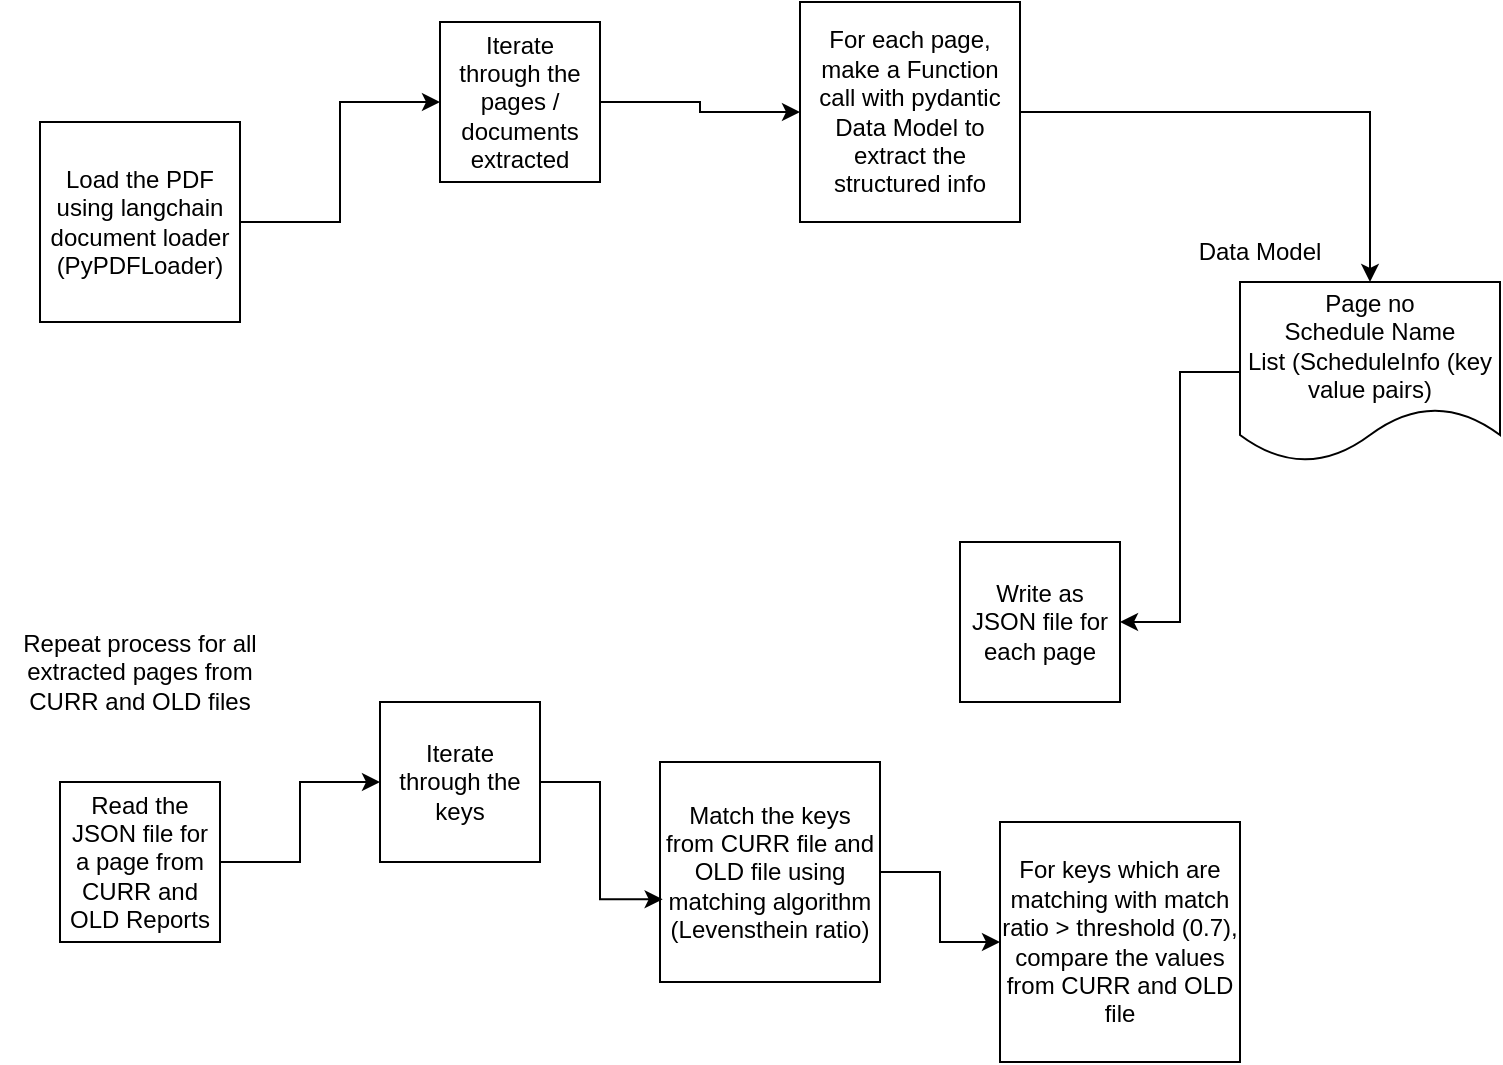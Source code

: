 <mxfile version="21.8.2" type="device">
  <diagram name="Page-1" id="7ZCabYRjPXwKtwF-fzaU">
    <mxGraphModel dx="786" dy="425" grid="1" gridSize="10" guides="1" tooltips="1" connect="1" arrows="1" fold="1" page="1" pageScale="1" pageWidth="850" pageHeight="1100" math="0" shadow="0">
      <root>
        <mxCell id="0" />
        <mxCell id="1" parent="0" />
        <mxCell id="OFgqKGGkOjVv8dCtBhfY-7" style="edgeStyle=orthogonalEdgeStyle;rounded=0;orthogonalLoop=1;jettySize=auto;html=1;entryX=0;entryY=0.5;entryDx=0;entryDy=0;" edge="1" parent="1" source="OFgqKGGkOjVv8dCtBhfY-1" target="OFgqKGGkOjVv8dCtBhfY-2">
          <mxGeometry relative="1" as="geometry" />
        </mxCell>
        <mxCell id="OFgqKGGkOjVv8dCtBhfY-1" value="Load the PDF using langchain document loader (PyPDFLoader)" style="whiteSpace=wrap;html=1;aspect=fixed;" vertex="1" parent="1">
          <mxGeometry x="60" y="90" width="100" height="100" as="geometry" />
        </mxCell>
        <mxCell id="OFgqKGGkOjVv8dCtBhfY-8" style="edgeStyle=orthogonalEdgeStyle;rounded=0;orthogonalLoop=1;jettySize=auto;html=1;entryX=0;entryY=0.5;entryDx=0;entryDy=0;" edge="1" parent="1" source="OFgqKGGkOjVv8dCtBhfY-2" target="OFgqKGGkOjVv8dCtBhfY-4">
          <mxGeometry relative="1" as="geometry">
            <mxPoint x="420" y="100" as="targetPoint" />
          </mxGeometry>
        </mxCell>
        <mxCell id="OFgqKGGkOjVv8dCtBhfY-2" value="Iterate through the pages / documents extracted" style="whiteSpace=wrap;html=1;aspect=fixed;" vertex="1" parent="1">
          <mxGeometry x="260" y="40" width="80" height="80" as="geometry" />
        </mxCell>
        <mxCell id="OFgqKGGkOjVv8dCtBhfY-10" style="edgeStyle=orthogonalEdgeStyle;rounded=0;orthogonalLoop=1;jettySize=auto;html=1;entryX=0.5;entryY=0;entryDx=0;entryDy=0;" edge="1" parent="1" source="OFgqKGGkOjVv8dCtBhfY-4" target="OFgqKGGkOjVv8dCtBhfY-6">
          <mxGeometry relative="1" as="geometry" />
        </mxCell>
        <mxCell id="OFgqKGGkOjVv8dCtBhfY-4" value="For each page, make a Function call with pydantic Data Model to extract the structured info" style="whiteSpace=wrap;html=1;aspect=fixed;" vertex="1" parent="1">
          <mxGeometry x="440" y="30" width="110" height="110" as="geometry" />
        </mxCell>
        <mxCell id="OFgqKGGkOjVv8dCtBhfY-12" style="edgeStyle=orthogonalEdgeStyle;rounded=0;orthogonalLoop=1;jettySize=auto;html=1;entryX=1;entryY=0.5;entryDx=0;entryDy=0;" edge="1" parent="1" source="OFgqKGGkOjVv8dCtBhfY-6" target="OFgqKGGkOjVv8dCtBhfY-11">
          <mxGeometry relative="1" as="geometry" />
        </mxCell>
        <mxCell id="OFgqKGGkOjVv8dCtBhfY-6" value="Page no&lt;br&gt;Schedule Name&lt;br&gt;List (ScheduleInfo (key value pairs)" style="shape=document;whiteSpace=wrap;html=1;boundedLbl=1;" vertex="1" parent="1">
          <mxGeometry x="660" y="170" width="130" height="90" as="geometry" />
        </mxCell>
        <mxCell id="OFgqKGGkOjVv8dCtBhfY-11" value="Write as JSON file for each page" style="whiteSpace=wrap;html=1;aspect=fixed;" vertex="1" parent="1">
          <mxGeometry x="520" y="300" width="80" height="80" as="geometry" />
        </mxCell>
        <mxCell id="OFgqKGGkOjVv8dCtBhfY-17" style="edgeStyle=orthogonalEdgeStyle;rounded=0;orthogonalLoop=1;jettySize=auto;html=1;entryX=0;entryY=0.5;entryDx=0;entryDy=0;" edge="1" parent="1" source="OFgqKGGkOjVv8dCtBhfY-13" target="OFgqKGGkOjVv8dCtBhfY-14">
          <mxGeometry relative="1" as="geometry" />
        </mxCell>
        <mxCell id="OFgqKGGkOjVv8dCtBhfY-13" value="Read the JSON file for a page from CURR and OLD Reports" style="whiteSpace=wrap;html=1;aspect=fixed;" vertex="1" parent="1">
          <mxGeometry x="70" y="420" width="80" height="80" as="geometry" />
        </mxCell>
        <mxCell id="OFgqKGGkOjVv8dCtBhfY-14" value="Iterate through the keys" style="whiteSpace=wrap;html=1;aspect=fixed;" vertex="1" parent="1">
          <mxGeometry x="230" y="380" width="80" height="80" as="geometry" />
        </mxCell>
        <mxCell id="OFgqKGGkOjVv8dCtBhfY-15" value="Match the keys from CURR file and OLD file using matching algorithm (Levensthein ratio)" style="whiteSpace=wrap;html=1;aspect=fixed;" vertex="1" parent="1">
          <mxGeometry x="370" y="410" width="110" height="110" as="geometry" />
        </mxCell>
        <mxCell id="OFgqKGGkOjVv8dCtBhfY-16" value="For keys which are matching with match ratio &amp;gt; threshold (0.7), compare the values from CURR and OLD file" style="whiteSpace=wrap;html=1;aspect=fixed;" vertex="1" parent="1">
          <mxGeometry x="540" y="440" width="120" height="120" as="geometry" />
        </mxCell>
        <mxCell id="OFgqKGGkOjVv8dCtBhfY-18" style="edgeStyle=orthogonalEdgeStyle;rounded=0;orthogonalLoop=1;jettySize=auto;html=1;entryX=0.012;entryY=0.624;entryDx=0;entryDy=0;entryPerimeter=0;" edge="1" parent="1" source="OFgqKGGkOjVv8dCtBhfY-14" target="OFgqKGGkOjVv8dCtBhfY-15">
          <mxGeometry relative="1" as="geometry" />
        </mxCell>
        <mxCell id="OFgqKGGkOjVv8dCtBhfY-19" style="edgeStyle=orthogonalEdgeStyle;rounded=0;orthogonalLoop=1;jettySize=auto;html=1;exitX=1;exitY=0.5;exitDx=0;exitDy=0;entryX=0;entryY=0.5;entryDx=0;entryDy=0;" edge="1" parent="1" source="OFgqKGGkOjVv8dCtBhfY-15" target="OFgqKGGkOjVv8dCtBhfY-16">
          <mxGeometry relative="1" as="geometry" />
        </mxCell>
        <mxCell id="OFgqKGGkOjVv8dCtBhfY-21" value="Data Model" style="text;strokeColor=none;align=center;fillColor=none;html=1;verticalAlign=middle;whiteSpace=wrap;rounded=0;" vertex="1" parent="1">
          <mxGeometry x="630" y="140" width="80" height="30" as="geometry" />
        </mxCell>
        <mxCell id="OFgqKGGkOjVv8dCtBhfY-24" value="Repeat process for all extracted pages from CURR and OLD files" style="text;strokeColor=none;align=center;fillColor=none;html=1;verticalAlign=middle;whiteSpace=wrap;rounded=0;" vertex="1" parent="1">
          <mxGeometry x="40" y="350" width="140" height="30" as="geometry" />
        </mxCell>
      </root>
    </mxGraphModel>
  </diagram>
</mxfile>
